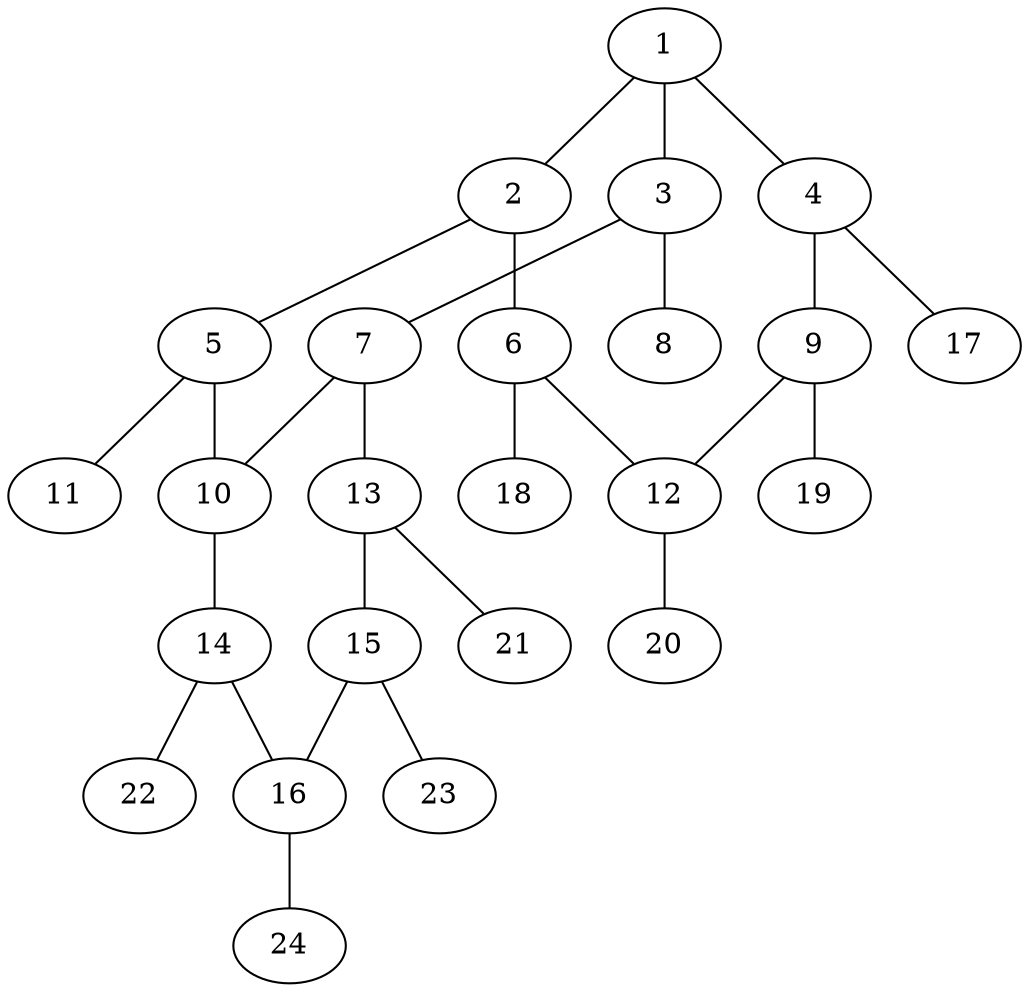 graph molecule_2131 {
	1	 [chem=C];
	2	 [chem=C];
	1 -- 2	 [valence=2];
	3	 [chem=C];
	1 -- 3	 [valence=1];
	4	 [chem=C];
	1 -- 4	 [valence=1];
	5	 [chem=C];
	2 -- 5	 [valence=1];
	6	 [chem=C];
	2 -- 6	 [valence=1];
	7	 [chem=C];
	3 -- 7	 [valence=1];
	8	 [chem=O];
	3 -- 8	 [valence=2];
	9	 [chem=C];
	4 -- 9	 [valence=2];
	17	 [chem=H];
	4 -- 17	 [valence=1];
	10	 [chem=C];
	5 -- 10	 [valence=1];
	11	 [chem=O];
	5 -- 11	 [valence=2];
	12	 [chem=C];
	6 -- 12	 [valence=2];
	18	 [chem=H];
	6 -- 18	 [valence=1];
	7 -- 10	 [valence=2];
	13	 [chem=C];
	7 -- 13	 [valence=1];
	9 -- 12	 [valence=1];
	19	 [chem=H];
	9 -- 19	 [valence=1];
	14	 [chem=C];
	10 -- 14	 [valence=1];
	20	 [chem=H];
	12 -- 20	 [valence=1];
	15	 [chem=C];
	13 -- 15	 [valence=2];
	21	 [chem=H];
	13 -- 21	 [valence=1];
	16	 [chem=C];
	14 -- 16	 [valence=2];
	22	 [chem=H];
	14 -- 22	 [valence=1];
	15 -- 16	 [valence=1];
	23	 [chem=H];
	15 -- 23	 [valence=1];
	24	 [chem=H];
	16 -- 24	 [valence=1];
}
